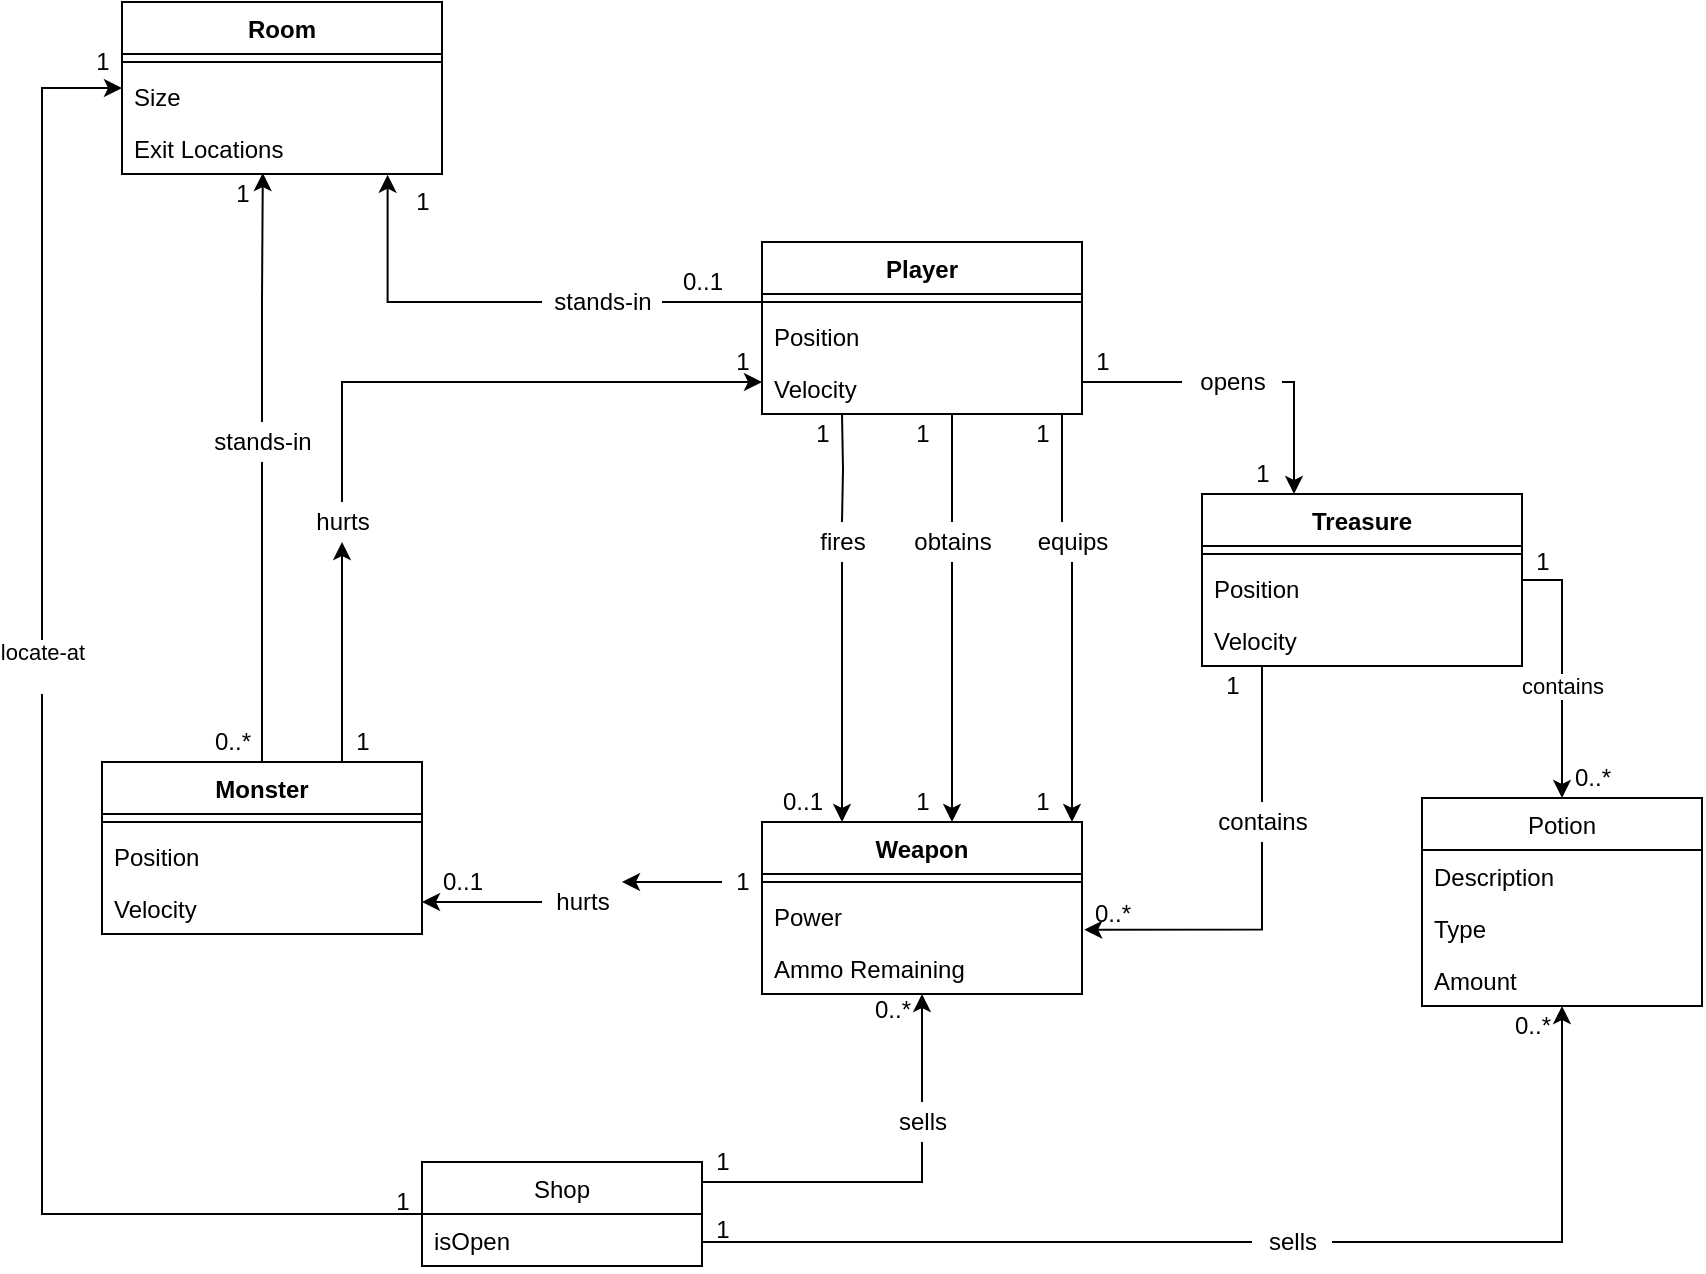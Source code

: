 <mxfile version="14.4.3" type="device" pages="3"><diagram id="K9vhv6anbX1QArwqtojp" name="Page-1"><mxGraphModel dx="2153" dy="720" grid="1" gridSize="10" guides="1" tooltips="1" connect="1" arrows="1" fold="1" page="1" pageScale="1" pageWidth="850" pageHeight="1100" math="0" shadow="0"><root><mxCell id="0"/><mxCell id="1" parent="0"/><mxCell id="qtIE6gc3tGg0FU8P6lXg-11" style="edgeStyle=orthogonalEdgeStyle;rounded=0;orthogonalLoop=1;jettySize=auto;html=1;" parent="1" edge="1" target="qtIE6gc3tGg0FU8P6lXg-6" source="qtIE6gc3tGg0FU8P6lXg-16"><mxGeometry relative="1" as="geometry"><mxPoint x="410.0" y="296" as="sourcePoint"/><mxPoint x="409.966" y="440" as="targetPoint"/><Array as="points"><mxPoint x="410" y="460"/><mxPoint x="410" y="460"/></Array></mxGeometry></mxCell><mxCell id="qtIE6gc3tGg0FU8P6lXg-14" style="edgeStyle=orthogonalEdgeStyle;rounded=0;orthogonalLoop=1;jettySize=auto;html=1;exitX=0.5;exitY=1;exitDx=0;exitDy=0;" parent="1" edge="1" target="qtIE6gc3tGg0FU8P6lXg-6" source="qtIE6gc3tGg0FU8P6lXg-17"><mxGeometry relative="1" as="geometry"><mxPoint x="455.0" y="296" as="sourcePoint"/><mxPoint x="465.0" y="440" as="targetPoint"/><Array as="points"><mxPoint x="465" y="480"/><mxPoint x="465" y="480"/></Array></mxGeometry></mxCell><mxCell id="qtIE6gc3tGg0FU8P6lXg-1" value="Player" style="swimlane;fontStyle=1;align=center;verticalAlign=top;childLayout=stackLayout;horizontal=1;startSize=26;horizontalStack=0;resizeParent=1;resizeParentMax=0;resizeLast=0;collapsible=1;marginBottom=0;" parent="1" vertex="1"><mxGeometry x="370" y="210" width="160" height="86" as="geometry"/></mxCell><mxCell id="qtIE6gc3tGg0FU8P6lXg-3" value="" style="line;strokeWidth=1;fillColor=none;align=left;verticalAlign=middle;spacingTop=-1;spacingLeft=3;spacingRight=3;rotatable=0;labelPosition=right;points=[];portConstraint=eastwest;" parent="qtIE6gc3tGg0FU8P6lXg-1" vertex="1"><mxGeometry y="26" width="160" height="8" as="geometry"/></mxCell><mxCell id="qtIE6gc3tGg0FU8P6lXg-4" value="Position" style="text;strokeColor=none;fillColor=none;align=left;verticalAlign=top;spacingLeft=4;spacingRight=4;overflow=hidden;rotatable=0;points=[[0,0.5],[1,0.5]];portConstraint=eastwest;" parent="qtIE6gc3tGg0FU8P6lXg-1" vertex="1"><mxGeometry y="34" width="160" height="26" as="geometry"/></mxCell><mxCell id="qtIE6gc3tGg0FU8P6lXg-5" value="Velocity" style="text;strokeColor=none;fillColor=none;align=left;verticalAlign=top;spacingLeft=4;spacingRight=4;overflow=hidden;rotatable=0;points=[[0,0.5],[1,0.5]];portConstraint=eastwest;" parent="qtIE6gc3tGg0FU8P6lXg-1" vertex="1"><mxGeometry y="60" width="160" height="26" as="geometry"/></mxCell><mxCell id="qtIE6gc3tGg0FU8P6lXg-6" value="Weapon" style="swimlane;fontStyle=1;align=center;verticalAlign=top;childLayout=stackLayout;horizontal=1;startSize=26;horizontalStack=0;resizeParent=1;resizeParentMax=0;resizeLast=0;collapsible=1;marginBottom=0;" parent="1" vertex="1"><mxGeometry x="370" y="500" width="160" height="86" as="geometry"/></mxCell><mxCell id="qtIE6gc3tGg0FU8P6lXg-7" value="" style="line;strokeWidth=1;fillColor=none;align=left;verticalAlign=middle;spacingTop=-1;spacingLeft=3;spacingRight=3;rotatable=0;labelPosition=right;points=[];portConstraint=eastwest;" parent="qtIE6gc3tGg0FU8P6lXg-6" vertex="1"><mxGeometry y="26" width="160" height="8" as="geometry"/></mxCell><mxCell id="qtIE6gc3tGg0FU8P6lXg-8" value="Power" style="text;strokeColor=none;fillColor=none;align=left;verticalAlign=top;spacingLeft=4;spacingRight=4;overflow=hidden;rotatable=0;points=[[0,0.5],[1,0.5]];portConstraint=eastwest;" parent="qtIE6gc3tGg0FU8P6lXg-6" vertex="1"><mxGeometry y="34" width="160" height="26" as="geometry"/></mxCell><mxCell id="qtIE6gc3tGg0FU8P6lXg-9" value="Ammo Remaining" style="text;strokeColor=none;fillColor=none;align=left;verticalAlign=top;spacingLeft=4;spacingRight=4;overflow=hidden;rotatable=0;points=[[0,0.5],[1,0.5]];portConstraint=eastwest;" parent="qtIE6gc3tGg0FU8P6lXg-6" vertex="1"><mxGeometry y="60" width="160" height="26" as="geometry"/></mxCell><mxCell id="qtIE6gc3tGg0FU8P6lXg-19" style="edgeStyle=orthogonalEdgeStyle;rounded=0;orthogonalLoop=1;jettySize=auto;html=1;" parent="1" edge="1" target="qtIE6gc3tGg0FU8P6lXg-6" source="qtIE6gc3tGg0FU8P6lXg-20"><mxGeometry relative="1" as="geometry"><mxPoint x="540" y="296" as="sourcePoint"/><mxPoint x="519.966" y="440" as="targetPoint"/><Array as="points"><mxPoint x="525" y="460"/><mxPoint x="525" y="460"/></Array></mxGeometry></mxCell><mxCell id="qtIE6gc3tGg0FU8P6lXg-21" value="1" style="text;html=1;align=center;verticalAlign=middle;resizable=0;points=[];autosize=1;" parent="1" vertex="1"><mxGeometry x="500" y="296" width="20" height="20" as="geometry"/></mxCell><mxCell id="qtIE6gc3tGg0FU8P6lXg-22" value="1" style="text;html=1;align=center;verticalAlign=middle;resizable=0;points=[];autosize=1;" parent="1" vertex="1"><mxGeometry x="500" y="480" width="20" height="20" as="geometry"/></mxCell><mxCell id="qtIE6gc3tGg0FU8P6lXg-25" value="1" style="text;html=1;align=center;verticalAlign=middle;resizable=0;points=[];autosize=1;" parent="1" vertex="1"><mxGeometry x="440" y="296" width="20" height="20" as="geometry"/></mxCell><mxCell id="qtIE6gc3tGg0FU8P6lXg-26" value="1" style="text;html=1;align=center;verticalAlign=middle;resizable=0;points=[];autosize=1;" parent="1" vertex="1"><mxGeometry x="440" y="480" width="20" height="20" as="geometry"/></mxCell><mxCell id="qtIE6gc3tGg0FU8P6lXg-27" value="1" style="text;html=1;align=center;verticalAlign=middle;resizable=0;points=[];autosize=1;" parent="1" vertex="1"><mxGeometry x="390" y="296" width="20" height="20" as="geometry"/></mxCell><mxCell id="qtIE6gc3tGg0FU8P6lXg-28" value="0..1" style="text;html=1;align=center;verticalAlign=middle;resizable=0;points=[];autosize=1;" parent="1" vertex="1"><mxGeometry x="370" y="480" width="40" height="20" as="geometry"/></mxCell><mxCell id="qtIE6gc3tGg0FU8P6lXg-106" style="edgeStyle=orthogonalEdgeStyle;rounded=0;orthogonalLoop=1;jettySize=auto;html=1;entryX=1.007;entryY=0.763;entryDx=0;entryDy=0;entryPerimeter=0;" parent="1" source="qtIE6gc3tGg0FU8P6lXg-107" target="qtIE6gc3tGg0FU8P6lXg-8" edge="1"><mxGeometry relative="1" as="geometry"><mxPoint x="590" y="560" as="sourcePoint"/></mxGeometry></mxCell><mxCell id="6v8GReVWwn9d2kZH3V-4-29" style="edgeStyle=orthogonalEdgeStyle;rounded=0;orthogonalLoop=1;jettySize=auto;html=1;startArrow=none;startFill=0;endArrow=classic;endFill=1;" edge="1" parent="1" source="qtIE6gc3tGg0FU8P6lXg-37" target="6v8GReVWwn9d2kZH3V-4-20"><mxGeometry relative="1" as="geometry"><Array as="points"><mxPoint x="770" y="379"/></Array></mxGeometry></mxCell><mxCell id="6v8GReVWwn9d2kZH3V-4-30" value="contains" style="edgeLabel;html=1;align=center;verticalAlign=middle;resizable=0;points=[];" vertex="1" connectable="0" parent="6v8GReVWwn9d2kZH3V-4-29"><mxGeometry x="-0.163" y="3" relative="1" as="geometry"><mxPoint x="-3.03" y="18.74" as="offset"/></mxGeometry></mxCell><mxCell id="qtIE6gc3tGg0FU8P6lXg-37" value="Treasure" style="swimlane;fontStyle=1;align=center;verticalAlign=top;childLayout=stackLayout;horizontal=1;startSize=26;horizontalStack=0;resizeParent=1;resizeParentMax=0;resizeLast=0;collapsible=1;marginBottom=0;" parent="1" vertex="1"><mxGeometry x="590" y="336" width="160" height="86" as="geometry"/></mxCell><mxCell id="qtIE6gc3tGg0FU8P6lXg-38" value="" style="line;strokeWidth=1;fillColor=none;align=left;verticalAlign=middle;spacingTop=-1;spacingLeft=3;spacingRight=3;rotatable=0;labelPosition=right;points=[];portConstraint=eastwest;" parent="qtIE6gc3tGg0FU8P6lXg-37" vertex="1"><mxGeometry y="26" width="160" height="8" as="geometry"/></mxCell><mxCell id="qtIE6gc3tGg0FU8P6lXg-39" value="Position" style="text;strokeColor=none;fillColor=none;align=left;verticalAlign=top;spacingLeft=4;spacingRight=4;overflow=hidden;rotatable=0;points=[[0,0.5],[1,0.5]];portConstraint=eastwest;" parent="qtIE6gc3tGg0FU8P6lXg-37" vertex="1"><mxGeometry y="34" width="160" height="26" as="geometry"/></mxCell><mxCell id="qtIE6gc3tGg0FU8P6lXg-40" value="Velocity" style="text;strokeColor=none;fillColor=none;align=left;verticalAlign=top;spacingLeft=4;spacingRight=4;overflow=hidden;rotatable=0;points=[[0,0.5],[1,0.5]];portConstraint=eastwest;" parent="qtIE6gc3tGg0FU8P6lXg-37" vertex="1"><mxGeometry y="60" width="160" height="26" as="geometry"/></mxCell><mxCell id="qtIE6gc3tGg0FU8P6lXg-44" value="1" style="text;html=1;align=center;verticalAlign=middle;resizable=0;points=[];autosize=1;" parent="1" vertex="1"><mxGeometry x="530" y="260" width="20" height="20" as="geometry"/></mxCell><mxCell id="qtIE6gc3tGg0FU8P6lXg-45" value="1" style="text;html=1;align=center;verticalAlign=middle;resizable=0;points=[];autosize=1;" parent="1" vertex="1"><mxGeometry x="610" y="316" width="20" height="20" as="geometry"/></mxCell><mxCell id="qtIE6gc3tGg0FU8P6lXg-49" style="edgeStyle=orthogonalEdgeStyle;rounded=0;orthogonalLoop=1;jettySize=auto;html=1;" parent="1" source="qtIE6gc3tGg0FU8P6lXg-43" target="qtIE6gc3tGg0FU8P6lXg-37" edge="1"><mxGeometry relative="1" as="geometry"><mxPoint x="900" y="590" as="targetPoint"/><Array as="points"><mxPoint x="636" y="280"/></Array></mxGeometry></mxCell><mxCell id="6v8GReVWwn9d2kZH3V-4-4" style="edgeStyle=orthogonalEdgeStyle;rounded=0;orthogonalLoop=1;jettySize=auto;html=1;startArrow=classic;startFill=1;endArrow=none;endFill=0;" edge="1" parent="1" source="qtIE6gc3tGg0FU8P6lXg-50" target="6v8GReVWwn9d2kZH3V-4-2"><mxGeometry relative="1" as="geometry"><mxPoint x="10" y="620" as="targetPoint"/><Array as="points"><mxPoint x="10" y="133"/><mxPoint x="10" y="696"/></Array></mxGeometry></mxCell><mxCell id="6v8GReVWwn9d2kZH3V-4-5" value="&lt;div&gt;locate-at&lt;/div&gt;&lt;div&gt;&lt;br&gt;&lt;/div&gt;" style="edgeLabel;html=1;align=center;verticalAlign=middle;resizable=0;points=[];" vertex="1" connectable="0" parent="6v8GReVWwn9d2kZH3V-4-4"><mxGeometry x="-0.021" y="-1" relative="1" as="geometry"><mxPoint x="1" y="-59.57" as="offset"/></mxGeometry></mxCell><mxCell id="qtIE6gc3tGg0FU8P6lXg-50" value="Room" style="swimlane;fontStyle=1;align=center;verticalAlign=top;childLayout=stackLayout;horizontal=1;startSize=26;horizontalStack=0;resizeParent=1;resizeParentMax=0;resizeLast=0;collapsible=1;marginBottom=0;" parent="1" vertex="1"><mxGeometry x="50" y="90" width="160" height="86" as="geometry"/></mxCell><mxCell id="qtIE6gc3tGg0FU8P6lXg-51" value="" style="line;strokeWidth=1;fillColor=none;align=left;verticalAlign=middle;spacingTop=-1;spacingLeft=3;spacingRight=3;rotatable=0;labelPosition=right;points=[];portConstraint=eastwest;" parent="qtIE6gc3tGg0FU8P6lXg-50" vertex="1"><mxGeometry y="26" width="160" height="8" as="geometry"/></mxCell><mxCell id="qtIE6gc3tGg0FU8P6lXg-52" value="Size" style="text;strokeColor=none;fillColor=none;align=left;verticalAlign=top;spacingLeft=4;spacingRight=4;overflow=hidden;rotatable=0;points=[[0,0.5],[1,0.5]];portConstraint=eastwest;" parent="qtIE6gc3tGg0FU8P6lXg-50" vertex="1"><mxGeometry y="34" width="160" height="26" as="geometry"/></mxCell><mxCell id="qtIE6gc3tGg0FU8P6lXg-53" value="Exit Locations" style="text;strokeColor=none;fillColor=none;align=left;verticalAlign=top;spacingLeft=4;spacingRight=4;overflow=hidden;rotatable=0;points=[[0,0.5],[1,0.5]];portConstraint=eastwest;" parent="qtIE6gc3tGg0FU8P6lXg-50" vertex="1"><mxGeometry y="60" width="160" height="26" as="geometry"/></mxCell><mxCell id="qtIE6gc3tGg0FU8P6lXg-56" value="0..1" style="text;html=1;align=center;verticalAlign=middle;resizable=0;points=[];autosize=1;" parent="1" vertex="1"><mxGeometry x="320" y="220" width="40" height="20" as="geometry"/></mxCell><mxCell id="qtIE6gc3tGg0FU8P6lXg-57" value="1" style="text;html=1;align=center;verticalAlign=middle;resizable=0;points=[];autosize=1;" parent="1" vertex="1"><mxGeometry x="190" y="180" width="20" height="20" as="geometry"/></mxCell><mxCell id="qtIE6gc3tGg0FU8P6lXg-65" style="edgeStyle=orthogonalEdgeStyle;rounded=0;orthogonalLoop=1;jettySize=auto;html=1;entryX=0.44;entryY=0.981;entryDx=0;entryDy=0;entryPerimeter=0;" parent="1" source="qtIE6gc3tGg0FU8P6lXg-67" target="qtIE6gc3tGg0FU8P6lXg-53" edge="1"><mxGeometry relative="1" as="geometry"/></mxCell><mxCell id="qtIE6gc3tGg0FU8P6lXg-100" style="edgeStyle=orthogonalEdgeStyle;rounded=0;orthogonalLoop=1;jettySize=auto;html=1;" parent="1" source="qtIE6gc3tGg0FU8P6lXg-89" target="qtIE6gc3tGg0FU8P6lXg-1" edge="1"><mxGeometry relative="1" as="geometry"><Array as="points"><mxPoint x="160" y="280"/></Array></mxGeometry></mxCell><mxCell id="qtIE6gc3tGg0FU8P6lXg-58" value="Monster" style="swimlane;fontStyle=1;align=center;verticalAlign=top;childLayout=stackLayout;horizontal=1;startSize=26;horizontalStack=0;resizeParent=1;resizeParentMax=0;resizeLast=0;collapsible=1;marginBottom=0;" parent="1" vertex="1"><mxGeometry x="40" y="470" width="160" height="86" as="geometry"/></mxCell><mxCell id="qtIE6gc3tGg0FU8P6lXg-59" value="" style="line;strokeWidth=1;fillColor=none;align=left;verticalAlign=middle;spacingTop=-1;spacingLeft=3;spacingRight=3;rotatable=0;labelPosition=right;points=[];portConstraint=eastwest;" parent="qtIE6gc3tGg0FU8P6lXg-58" vertex="1"><mxGeometry y="26" width="160" height="8" as="geometry"/></mxCell><mxCell id="qtIE6gc3tGg0FU8P6lXg-60" value="Position" style="text;strokeColor=none;fillColor=none;align=left;verticalAlign=top;spacingLeft=4;spacingRight=4;overflow=hidden;rotatable=0;points=[[0,0.5],[1,0.5]];portConstraint=eastwest;" parent="qtIE6gc3tGg0FU8P6lXg-58" vertex="1"><mxGeometry y="34" width="160" height="26" as="geometry"/></mxCell><mxCell id="qtIE6gc3tGg0FU8P6lXg-61" value="Velocity" style="text;strokeColor=none;fillColor=none;align=left;verticalAlign=top;spacingLeft=4;spacingRight=4;overflow=hidden;rotatable=0;points=[[0,0.5],[1,0.5]];portConstraint=eastwest;" parent="qtIE6gc3tGg0FU8P6lXg-58" vertex="1"><mxGeometry y="60" width="160" height="26" as="geometry"/></mxCell><mxCell id="qtIE6gc3tGg0FU8P6lXg-66" value="1" style="text;html=1;align=center;verticalAlign=middle;resizable=0;points=[];autosize=1;" parent="1" vertex="1"><mxGeometry x="100" y="176" width="20" height="20" as="geometry"/></mxCell><mxCell id="qtIE6gc3tGg0FU8P6lXg-68" value="0..*" style="text;html=1;align=center;verticalAlign=middle;resizable=0;points=[];autosize=1;" parent="1" vertex="1"><mxGeometry x="90" y="450" width="30" height="20" as="geometry"/></mxCell><mxCell id="qtIE6gc3tGg0FU8P6lXg-74" style="edgeStyle=orthogonalEdgeStyle;rounded=0;orthogonalLoop=1;jettySize=auto;html=1;" parent="1" source="qtIE6gc3tGg0FU8P6lXg-76" edge="1"><mxGeometry relative="1" as="geometry"><mxPoint x="200" y="540" as="targetPoint"/><Array as="points"><mxPoint x="260" y="540"/><mxPoint x="260" y="540"/></Array></mxGeometry></mxCell><mxCell id="qtIE6gc3tGg0FU8P6lXg-75" value="0..1" style="text;html=1;align=center;verticalAlign=middle;resizable=0;points=[];autosize=1;" parent="1" vertex="1"><mxGeometry x="200" y="520" width="40" height="20" as="geometry"/></mxCell><mxCell id="qtIE6gc3tGg0FU8P6lXg-82" style="edgeStyle=orthogonalEdgeStyle;rounded=0;orthogonalLoop=1;jettySize=auto;html=1;exitX=0;exitY=0.5;exitDx=0;exitDy=0;entryX=0.83;entryY=1.013;entryDx=0;entryDy=0;entryPerimeter=0;" parent="1" source="qtIE6gc3tGg0FU8P6lXg-55" target="qtIE6gc3tGg0FU8P6lXg-53" edge="1"><mxGeometry relative="1" as="geometry"><Array as="points"/></mxGeometry></mxCell><mxCell id="qtIE6gc3tGg0FU8P6lXg-88" value="1" style="text;html=1;align=center;verticalAlign=middle;resizable=0;points=[];autosize=1;" parent="1" vertex="1"><mxGeometry x="160" y="450" width="20" height="20" as="geometry"/></mxCell><mxCell id="qtIE6gc3tGg0FU8P6lXg-101" value="1" style="text;html=1;align=center;verticalAlign=middle;resizable=0;points=[];autosize=1;" parent="1" vertex="1"><mxGeometry x="350" y="260" width="20" height="20" as="geometry"/></mxCell><mxCell id="qtIE6gc3tGg0FU8P6lXg-109" value="0..*" style="text;html=1;align=center;verticalAlign=middle;resizable=0;points=[];autosize=1;" parent="1" vertex="1"><mxGeometry x="530" y="536" width="30" height="20" as="geometry"/></mxCell><mxCell id="6v8GReVWwn9d2kZH3V-4-33" style="edgeStyle=orthogonalEdgeStyle;rounded=0;orthogonalLoop=1;jettySize=auto;html=1;startArrow=none;startFill=0;endArrow=classic;endFill=1;" edge="1" parent="1" source="6v8GReVWwn9d2kZH3V-4-34" target="qtIE6gc3tGg0FU8P6lXg-6"><mxGeometry relative="1" as="geometry"/></mxCell><mxCell id="6v8GReVWwn9d2kZH3V-4-38" style="edgeStyle=orthogonalEdgeStyle;rounded=0;orthogonalLoop=1;jettySize=auto;html=1;startArrow=none;startFill=0;endArrow=classic;endFill=1;" edge="1" parent="1" source="6v8GReVWwn9d2kZH3V-4-39" target="6v8GReVWwn9d2kZH3V-4-20"><mxGeometry relative="1" as="geometry"><Array as="points"><mxPoint x="770" y="710"/></Array></mxGeometry></mxCell><mxCell id="6v8GReVWwn9d2kZH3V-4-2" value="Shop" style="swimlane;fontStyle=0;childLayout=stackLayout;horizontal=1;startSize=26;fillColor=none;horizontalStack=0;resizeParent=1;resizeParentMax=0;resizeLast=0;collapsible=1;marginBottom=0;" vertex="1" parent="1"><mxGeometry x="200" y="670" width="140" height="52" as="geometry"/></mxCell><mxCell id="6v8GReVWwn9d2kZH3V-4-3" value="isOpen" style="text;strokeColor=none;fillColor=none;align=left;verticalAlign=top;spacingLeft=4;spacingRight=4;overflow=hidden;rotatable=0;points=[[0,0.5],[1,0.5]];portConstraint=eastwest;" vertex="1" parent="6v8GReVWwn9d2kZH3V-4-2"><mxGeometry y="26" width="140" height="26" as="geometry"/></mxCell><mxCell id="6v8GReVWwn9d2kZH3V-4-7" value="1" style="text;html=1;align=center;verticalAlign=middle;resizable=0;points=[];autosize=1;" vertex="1" parent="1"><mxGeometry x="30" y="110" width="20" height="20" as="geometry"/></mxCell><mxCell id="qtIE6gc3tGg0FU8P6lXg-76" value="hurts" style="text;html=1;align=center;verticalAlign=middle;resizable=0;points=[];autosize=1;" parent="1" vertex="1"><mxGeometry x="260" y="530" width="40" height="20" as="geometry"/></mxCell><mxCell id="6v8GReVWwn9d2kZH3V-4-8" style="edgeStyle=orthogonalEdgeStyle;rounded=0;orthogonalLoop=1;jettySize=auto;html=1;" edge="1" parent="1" source="qtIE6gc3tGg0FU8P6lXg-77" target="qtIE6gc3tGg0FU8P6lXg-76"><mxGeometry relative="1" as="geometry"><mxPoint x="510" y="550.0" as="sourcePoint"/><mxPoint x="200" y="550.0" as="targetPoint"/><Array as="points"><mxPoint x="370" y="540"/></Array></mxGeometry></mxCell><mxCell id="qtIE6gc3tGg0FU8P6lXg-55" value="stands-in" style="text;html=1;align=center;verticalAlign=middle;resizable=0;points=[];autosize=1;" parent="1" vertex="1"><mxGeometry x="260" y="230" width="60" height="20" as="geometry"/></mxCell><mxCell id="6v8GReVWwn9d2kZH3V-4-10" style="edgeStyle=orthogonalEdgeStyle;rounded=0;orthogonalLoop=1;jettySize=auto;html=1;endArrow=none;endFill=0;" edge="1" parent="1" source="qtIE6gc3tGg0FU8P6lXg-1" target="qtIE6gc3tGg0FU8P6lXg-55"><mxGeometry relative="1" as="geometry"><Array as="points"><mxPoint x="360" y="240"/><mxPoint x="360" y="240"/></Array><mxPoint x="510.0" y="267" as="sourcePoint"/><mxPoint x="370" y="210" as="targetPoint"/></mxGeometry></mxCell><mxCell id="qtIE6gc3tGg0FU8P6lXg-89" value="hurts" style="text;html=1;align=center;verticalAlign=middle;resizable=0;points=[];autosize=1;" parent="1" vertex="1"><mxGeometry x="140" y="340" width="40" height="20" as="geometry"/></mxCell><mxCell id="6v8GReVWwn9d2kZH3V-4-11" style="edgeStyle=orthogonalEdgeStyle;rounded=0;orthogonalLoop=1;jettySize=auto;html=1;exitX=0.75;exitY=0;exitDx=0;exitDy=0;" edge="1" parent="1" source="qtIE6gc3tGg0FU8P6lXg-58" target="qtIE6gc3tGg0FU8P6lXg-89"><mxGeometry relative="1" as="geometry"><mxPoint x="160" y="470" as="sourcePoint"/><mxPoint x="510.0" y="267" as="targetPoint"/></mxGeometry></mxCell><mxCell id="qtIE6gc3tGg0FU8P6lXg-16" value="fires" style="text;html=1;align=center;verticalAlign=middle;resizable=0;points=[];autosize=1;" parent="1" vertex="1"><mxGeometry x="390" y="350" width="40" height="20" as="geometry"/></mxCell><mxCell id="6v8GReVWwn9d2kZH3V-4-12" style="edgeStyle=orthogonalEdgeStyle;rounded=0;orthogonalLoop=1;jettySize=auto;html=1;exitX=0.25;exitY=1;exitDx=0;exitDy=0;endArrow=none;endFill=0;" edge="1" parent="1" target="qtIE6gc3tGg0FU8P6lXg-16"><mxGeometry relative="1" as="geometry"><mxPoint x="410.0" y="296" as="sourcePoint"/><mxPoint x="410.0" y="400" as="targetPoint"/></mxGeometry></mxCell><mxCell id="qtIE6gc3tGg0FU8P6lXg-17" value="obtains" style="text;html=1;align=center;verticalAlign=middle;resizable=0;points=[];autosize=1;" parent="1" vertex="1"><mxGeometry x="440" y="350" width="50" height="20" as="geometry"/></mxCell><mxCell id="6v8GReVWwn9d2kZH3V-4-13" style="edgeStyle=orthogonalEdgeStyle;rounded=0;orthogonalLoop=1;jettySize=auto;html=1;exitX=0.5;exitY=1;exitDx=0;exitDy=0;endArrow=none;endFill=0;" edge="1" parent="1" target="qtIE6gc3tGg0FU8P6lXg-17"><mxGeometry relative="1" as="geometry"><mxPoint x="455.0" y="296" as="sourcePoint"/><mxPoint x="455.0" y="400" as="targetPoint"/><Array as="points"><mxPoint x="465" y="296"/></Array></mxGeometry></mxCell><mxCell id="qtIE6gc3tGg0FU8P6lXg-20" value="equips" style="text;html=1;align=center;verticalAlign=middle;resizable=0;points=[];autosize=1;" parent="1" vertex="1"><mxGeometry x="500" y="350" width="50" height="20" as="geometry"/></mxCell><mxCell id="6v8GReVWwn9d2kZH3V-4-14" style="edgeStyle=orthogonalEdgeStyle;rounded=0;orthogonalLoop=1;jettySize=auto;html=1;endArrow=none;endFill=0;" edge="1" parent="1" target="qtIE6gc3tGg0FU8P6lXg-20"><mxGeometry relative="1" as="geometry"><mxPoint x="530" y="296" as="sourcePoint"/><mxPoint x="540" y="400" as="targetPoint"/><Array as="points"><mxPoint x="520" y="296"/><mxPoint x="520" y="350"/></Array></mxGeometry></mxCell><mxCell id="qtIE6gc3tGg0FU8P6lXg-77" value="1" style="text;html=1;align=center;verticalAlign=middle;resizable=0;points=[];autosize=1;" parent="1" vertex="1"><mxGeometry x="350" y="520" width="20" height="20" as="geometry"/></mxCell><mxCell id="6v8GReVWwn9d2kZH3V-4-15" style="edgeStyle=orthogonalEdgeStyle;rounded=0;orthogonalLoop=1;jettySize=auto;html=1;" edge="1" parent="1" source="qtIE6gc3tGg0FU8P6lXg-6" target="qtIE6gc3tGg0FU8P6lXg-77"><mxGeometry relative="1" as="geometry"><mxPoint x="370.029" y="540.028" as="sourcePoint"/><mxPoint x="300" y="540.029" as="targetPoint"/><Array as="points"><mxPoint x="370" y="540"/></Array></mxGeometry></mxCell><mxCell id="qtIE6gc3tGg0FU8P6lXg-67" value="stands-in" style="text;html=1;align=center;verticalAlign=middle;resizable=0;points=[];autosize=1;" parent="1" vertex="1"><mxGeometry x="90" y="300" width="60" height="20" as="geometry"/></mxCell><mxCell id="6v8GReVWwn9d2kZH3V-4-16" style="edgeStyle=orthogonalEdgeStyle;rounded=0;orthogonalLoop=1;jettySize=auto;html=1;endArrow=none;endFill=0;" edge="1" parent="1" source="qtIE6gc3tGg0FU8P6lXg-58" target="qtIE6gc3tGg0FU8P6lXg-67"><mxGeometry relative="1" as="geometry"><mxPoint x="120.029" y="470" as="sourcePoint"/><mxPoint x="120.4" y="175.506" as="targetPoint"/><Array as="points"/></mxGeometry></mxCell><mxCell id="qtIE6gc3tGg0FU8P6lXg-107" value="contains" style="text;html=1;align=center;verticalAlign=middle;resizable=0;points=[];autosize=1;" parent="1" vertex="1"><mxGeometry x="590" y="490" width="60" height="20" as="geometry"/></mxCell><mxCell id="6v8GReVWwn9d2kZH3V-4-17" style="edgeStyle=orthogonalEdgeStyle;rounded=0;orthogonalLoop=1;jettySize=auto;html=1;endArrow=none;endFill=0;" edge="1" parent="1" source="qtIE6gc3tGg0FU8P6lXg-37" target="qtIE6gc3tGg0FU8P6lXg-107"><mxGeometry relative="1" as="geometry"><mxPoint x="770" y="519.0" as="sourcePoint"/><mxPoint x="581.12" y="716.838" as="targetPoint"/><Array as="points"><mxPoint x="620" y="440"/><mxPoint x="620" y="440"/></Array></mxGeometry></mxCell><mxCell id="6v8GReVWwn9d2kZH3V-4-6" value="1" style="text;html=1;align=center;verticalAlign=middle;resizable=0;points=[];autosize=1;" vertex="1" parent="1"><mxGeometry x="120" y="680" width="140" height="20" as="geometry"/></mxCell><mxCell id="qtIE6gc3tGg0FU8P6lXg-43" value="opens" style="text;html=1;align=center;verticalAlign=middle;resizable=0;points=[];autosize=1;" parent="1" vertex="1"><mxGeometry x="580" y="270" width="50" height="20" as="geometry"/></mxCell><mxCell id="6v8GReVWwn9d2kZH3V-4-18" style="edgeStyle=orthogonalEdgeStyle;rounded=0;orthogonalLoop=1;jettySize=auto;html=1;exitX=1;exitY=0.5;exitDx=0;exitDy=0;endArrow=none;endFill=0;" edge="1" parent="1" source="qtIE6gc3tGg0FU8P6lXg-4" target="qtIE6gc3tGg0FU8P6lXg-43"><mxGeometry relative="1" as="geometry"><mxPoint x="530" y="257" as="sourcePoint"/><mxPoint x="590" y="343" as="targetPoint"/><Array as="points"><mxPoint x="530" y="280"/></Array></mxGeometry></mxCell><mxCell id="6v8GReVWwn9d2kZH3V-4-20" value="Potion" style="swimlane;fontStyle=0;childLayout=stackLayout;horizontal=1;startSize=26;fillColor=none;horizontalStack=0;resizeParent=1;resizeParentMax=0;resizeLast=0;collapsible=1;marginBottom=0;" vertex="1" parent="1"><mxGeometry x="700" y="488" width="140" height="104" as="geometry"/></mxCell><mxCell id="6v8GReVWwn9d2kZH3V-4-21" value="Description" style="text;strokeColor=none;fillColor=none;align=left;verticalAlign=top;spacingLeft=4;spacingRight=4;overflow=hidden;rotatable=0;points=[[0,0.5],[1,0.5]];portConstraint=eastwest;" vertex="1" parent="6v8GReVWwn9d2kZH3V-4-20"><mxGeometry y="26" width="140" height="26" as="geometry"/></mxCell><mxCell id="6v8GReVWwn9d2kZH3V-4-22" value="Type" style="text;strokeColor=none;fillColor=none;align=left;verticalAlign=top;spacingLeft=4;spacingRight=4;overflow=hidden;rotatable=0;points=[[0,0.5],[1,0.5]];portConstraint=eastwest;" vertex="1" parent="6v8GReVWwn9d2kZH3V-4-20"><mxGeometry y="52" width="140" height="26" as="geometry"/></mxCell><mxCell id="6v8GReVWwn9d2kZH3V-4-23" value="Amount" style="text;strokeColor=none;fillColor=none;align=left;verticalAlign=top;spacingLeft=4;spacingRight=4;overflow=hidden;rotatable=0;points=[[0,0.5],[1,0.5]];portConstraint=eastwest;" vertex="1" parent="6v8GReVWwn9d2kZH3V-4-20"><mxGeometry y="78" width="140" height="26" as="geometry"/></mxCell><mxCell id="qtIE6gc3tGg0FU8P6lXg-108" value="1" style="text;html=1;align=center;verticalAlign=middle;resizable=0;points=[];autosize=1;" parent="1" vertex="1"><mxGeometry x="595" y="422" width="20" height="20" as="geometry"/></mxCell><mxCell id="6v8GReVWwn9d2kZH3V-4-31" value="1" style="text;html=1;align=center;verticalAlign=middle;resizable=0;points=[];autosize=1;" vertex="1" parent="1"><mxGeometry x="750" y="360" width="20" height="20" as="geometry"/></mxCell><mxCell id="6v8GReVWwn9d2kZH3V-4-32" value="0..*" style="text;html=1;align=center;verticalAlign=middle;resizable=0;points=[];autosize=1;" vertex="1" parent="1"><mxGeometry x="770" y="468" width="30" height="20" as="geometry"/></mxCell><mxCell id="6v8GReVWwn9d2kZH3V-4-34" value="sells" style="text;html=1;align=center;verticalAlign=middle;resizable=0;points=[];autosize=1;" vertex="1" parent="1"><mxGeometry x="430" y="640" width="40" height="20" as="geometry"/></mxCell><mxCell id="6v8GReVWwn9d2kZH3V-4-35" style="edgeStyle=orthogonalEdgeStyle;rounded=0;orthogonalLoop=1;jettySize=auto;html=1;startArrow=none;startFill=0;endArrow=none;endFill=0;" edge="1" parent="1" source="6v8GReVWwn9d2kZH3V-4-2" target="6v8GReVWwn9d2kZH3V-4-34"><mxGeometry relative="1" as="geometry"><mxPoint x="340.0" y="696" as="sourcePoint"/><mxPoint x="449.966" y="586" as="targetPoint"/><Array as="points"><mxPoint x="450" y="680"/></Array></mxGeometry></mxCell><mxCell id="6v8GReVWwn9d2kZH3V-4-36" value="1" style="text;html=1;align=center;verticalAlign=middle;resizable=0;points=[];autosize=1;" vertex="1" parent="1"><mxGeometry x="340" y="660" width="20" height="20" as="geometry"/></mxCell><mxCell id="6v8GReVWwn9d2kZH3V-4-37" value="&lt;div&gt;0..*&lt;/div&gt;&lt;div&gt;&lt;br&gt;&lt;/div&gt;" style="text;html=1;align=center;verticalAlign=middle;resizable=0;points=[];autosize=1;" vertex="1" parent="1"><mxGeometry x="420" y="586" width="30" height="30" as="geometry"/></mxCell><mxCell id="6v8GReVWwn9d2kZH3V-4-39" value="sells" style="text;html=1;align=center;verticalAlign=middle;resizable=0;points=[];autosize=1;" vertex="1" parent="1"><mxGeometry x="615" y="700" width="40" height="20" as="geometry"/></mxCell><mxCell id="6v8GReVWwn9d2kZH3V-4-40" style="edgeStyle=orthogonalEdgeStyle;rounded=0;orthogonalLoop=1;jettySize=auto;html=1;startArrow=none;startFill=0;endArrow=none;endFill=0;" edge="1" parent="1" source="6v8GReVWwn9d2kZH3V-4-2" target="6v8GReVWwn9d2kZH3V-4-39"><mxGeometry relative="1" as="geometry"><mxPoint x="340.0" y="710" as="sourcePoint"/><mxPoint x="769.966" y="592" as="targetPoint"/><Array as="points"><mxPoint x="420" y="710"/><mxPoint x="420" y="710"/></Array></mxGeometry></mxCell><mxCell id="6v8GReVWwn9d2kZH3V-4-41" value="1" style="text;html=1;align=center;verticalAlign=middle;resizable=0;points=[];autosize=1;" vertex="1" parent="1"><mxGeometry x="340" y="694" width="20" height="20" as="geometry"/></mxCell><mxCell id="6v8GReVWwn9d2kZH3V-4-42" value="0..*" style="text;html=1;align=center;verticalAlign=middle;resizable=0;points=[];autosize=1;" vertex="1" parent="1"><mxGeometry x="740" y="592" width="30" height="20" as="geometry"/></mxCell></root></mxGraphModel></diagram><diagram id="GcdT342-BDZrj_1qeLF7" name="Page-1"><mxGraphModel dx="782" dy="432" grid="1" gridSize="10" guides="1" tooltips="1" connect="1" arrows="1" fold="1" page="1" pageScale="1" pageWidth="850" pageHeight="1100" math="0" shadow="0"><root><mxCell id="0"/><mxCell id="1" parent="0"/></root></mxGraphModel></diagram><diagram id="YGDuVq3V11T7JHRMnUmE" name="Page-3"><mxGraphModel dx="782" dy="432" grid="1" gridSize="10" guides="1" tooltips="1" connect="1" arrows="1" fold="1" page="1" pageScale="1" pageWidth="850" pageHeight="1100" math="0" shadow="0"><root><mxCell id="siOdcIsTTfPGUXQ316ud-0"/><mxCell id="siOdcIsTTfPGUXQ316ud-1" parent="siOdcIsTTfPGUXQ316ud-0"/></root></mxGraphModel></diagram></mxfile>